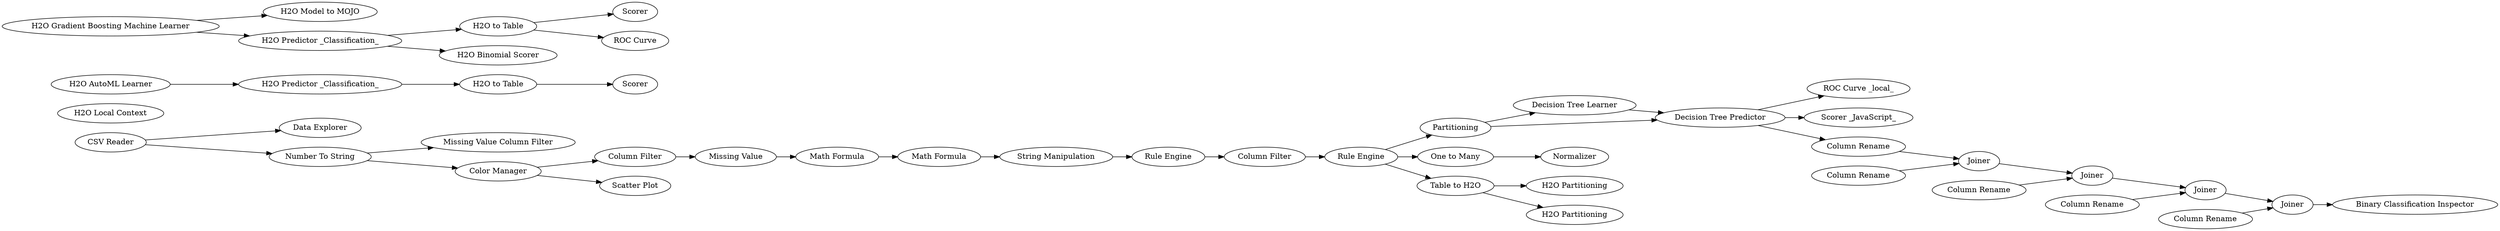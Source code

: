 digraph {
	5 [label="Data Explorer"]
	7 [label=Partitioning]
	8 [label="Decision Tree Learner"]
	9 [label="Decision Tree Predictor"]
	12 [label="ROC Curve _local_"]
	30 [label=Normalizer]
	53 [label="Scorer _JavaScript_"]
	62 [label="One to Many"]
	63 [label="Binary Classification Inspector"]
	65 [label="Number To String"]
	67 [label="Column Filter"]
	68 [label="Missing Value"]
	69 [label="Missing Value Column Filter"]
	71 [label="CSV Reader"]
	72 [label="Color Manager"]
	73 [label="Scatter Plot"]
	74 [label="Rule Engine"]
	75 [label="Math Formula"]
	76 [label="Math Formula"]
	77 [label="String Manipulation"]
	78 [label="Rule Engine"]
	79 [label="Column Filter"]
	86 [label=Joiner]
	88 [label=Joiner]
	89 [label=Joiner]
	90 [label="Column Rename"]
	91 [label="Column Rename"]
	92 [label="Column Rename"]
	93 [label="Column Rename"]
	95 [label="Column Rename"]
	96 [label=Joiner]
	98 [label="Table to H2O"]
	99 [label="H2O Local Context"]
	100 [label="H2O AutoML Learner"]
	101 [label="H2O Predictor _Classification_"]
	103 [label="H2O Partitioning"]
	104 [label="H2O Gradient Boosting Machine Learner"]
	106 [label="H2O Model to MOJO"]
	109 [label="H2O Predictor _Classification_"]
	111 [label="H2O Partitioning"]
	113 [label="H2O to Table"]
	114 [label=Scorer]
	115 [label=Scorer]
	116 [label="H2O to Table"]
	117 [label="ROC Curve"]
	118 [label="H2O Binomial Scorer"]
	86 -> 88
	88 -> 89
	89 -> 96
	90 -> 86
	91 -> 86
	92 -> 88
	93 -> 89
	95 -> 96
	7 -> 9
	7 -> 8
	8 -> 9
	9 -> 12
	9 -> 91
	9 -> 53
	62 -> 30
	65 -> 69
	65 -> 72
	67 -> 68
	68 -> 75
	71 -> 5
	71 -> 65
	72 -> 73
	72 -> 67
	74 -> 7
	74 -> 98
	74 -> 62
	75 -> 76
	76 -> 77
	77 -> 78
	78 -> 79
	79 -> 74
	96 -> 63
	98 -> 103
	98 -> 111
	100 -> 101
	101 -> 113
	104 -> 106
	104 -> 109
	109 -> 116
	109 -> 118
	113 -> 114
	116 -> 117
	116 -> 115
	rankdir=LR
}
